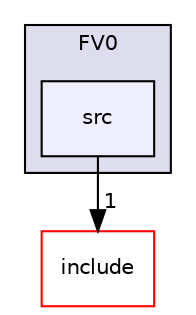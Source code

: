 digraph "/home/travis/build/AliceO2Group/AliceO2/DataFormats/Detectors/FIT/FV0/src" {
  bgcolor=transparent;
  compound=true
  node [ fontsize="10", fontname="Helvetica"];
  edge [ labelfontsize="10", labelfontname="Helvetica"];
  subgraph clusterdir_f4f1e38aba3110f726ddf74e738f6d97 {
    graph [ bgcolor="#ddddee", pencolor="black", label="FV0" fontname="Helvetica", fontsize="10", URL="dir_f4f1e38aba3110f726ddf74e738f6d97.html"]
  dir_09da7db6eb3197504c881647dc32d1b5 [shape=box, label="src", style="filled", fillcolor="#eeeeff", pencolor="black", URL="dir_09da7db6eb3197504c881647dc32d1b5.html"];
  }
  dir_3bbb71d3375d755dd2249f09aadc9536 [shape=box label="include" color="red" URL="dir_3bbb71d3375d755dd2249f09aadc9536.html"];
  dir_09da7db6eb3197504c881647dc32d1b5->dir_3bbb71d3375d755dd2249f09aadc9536 [headlabel="1", labeldistance=1.5 headhref="dir_000193_000170.html"];
}
